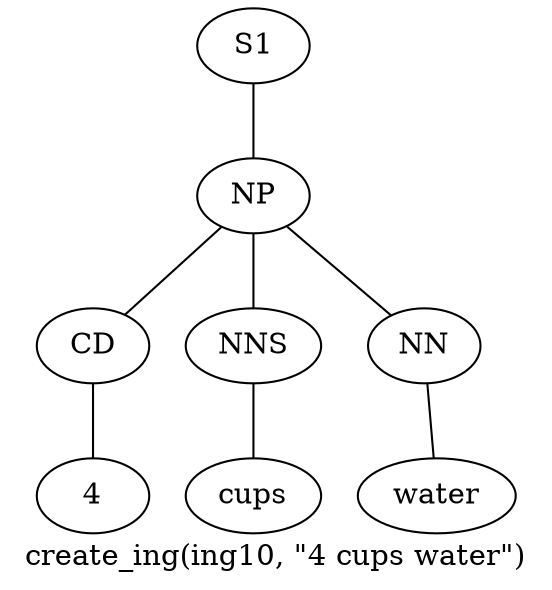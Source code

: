 graph SyntaxGraph {
	label = "create_ing(ing10, \"4 cups water\")";
	Node0 [label="S1"];
	Node1 [label="NP"];
	Node2 [label="CD"];
	Node3 [label="4"];
	Node4 [label="NNS"];
	Node5 [label="cups"];
	Node6 [label="NN"];
	Node7 [label="water"];

	Node0 -- Node1;
	Node1 -- Node2;
	Node1 -- Node4;
	Node1 -- Node6;
	Node2 -- Node3;
	Node4 -- Node5;
	Node6 -- Node7;
}